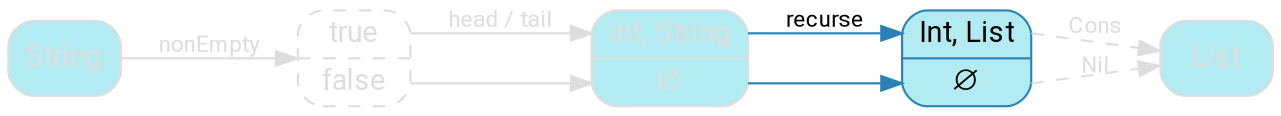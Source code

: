 digraph {
    bgcolor=transparent
    splines=false
    rankdir=LR

    // Default theme: disabled
    node[shape="rectangle" style="rounded,filled" color="#dddddd" fillcolor="#b2ebf2" fontcolor="#dddddd" fontname="Segoe UI,Roboto,Helvetica,Arial,sans-serif"]
    edge [color="#dddddd" fontcolor="#dddddd" fontname="Segoe UI,Roboto,Helvetica,Arial,sans-serif" fontsize=11]

    ListStruct[shape=record label="<cons> Int, List| <nil> ∅" color="#2980B9" fillcolor="#b2ebf2" fontcolor="#000000"]
    ListStruct2[shape=record label="<cons> Int, String| <nil> ∅"]
    choice[shape=record label="<true> true|<false> false" style="dashed,rounded"]

    String           -> choice[label=nonEmpty]
    choice:true      -> ListStruct2:cons[label="head / tail"]
    choice:false     -> ListStruct2:nil
    ListStruct2:cons -> ListStruct:cons [label=recurse color="#2980B9" fontcolor="#000000"]
    ListStruct2:nil  -> ListStruct:nil[color="#2980B9" fontcolor="#000000"]
    ListStruct:cons  -> List [style=dashed label="Cons"]
    ListStruct:nil   -> List [style=dashed label="Nil"]
}
